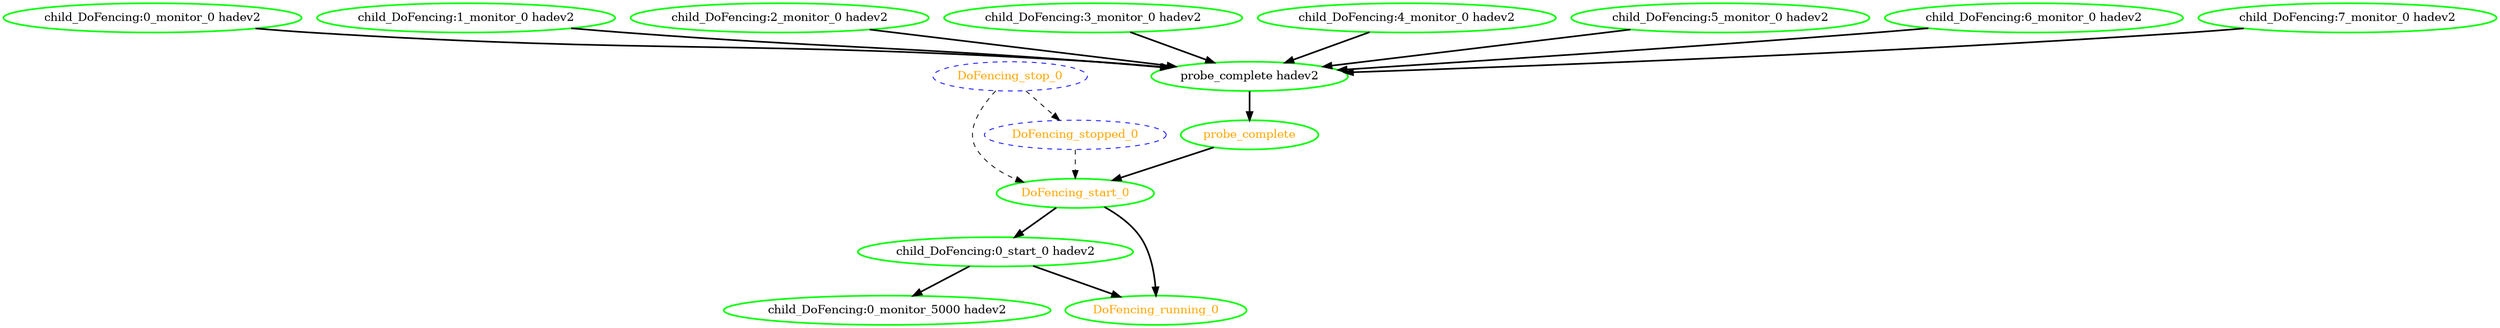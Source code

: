 digraph "g" {
	size = "30,30"
"probe_complete" [ style=bold color="green" fontcolor="orange" ]
"probe_complete hadev2" [ style=bold color="green" fontcolor="black" ]
"child_DoFencing:0_monitor_0 hadev2" [ style=bold color="green" fontcolor="black" ]
"child_DoFencing:1_monitor_0 hadev2" [ style=bold color="green" fontcolor="black" ]
"child_DoFencing:2_monitor_0 hadev2" [ style=bold color="green" fontcolor="black" ]
"child_DoFencing:3_monitor_0 hadev2" [ style=bold color="green" fontcolor="black" ]
"child_DoFencing:4_monitor_0 hadev2" [ style=bold color="green" fontcolor="black" ]
"child_DoFencing:5_monitor_0 hadev2" [ style=bold color="green" fontcolor="black" ]
"child_DoFencing:6_monitor_0 hadev2" [ style=bold color="green" fontcolor="black" ]
"child_DoFencing:7_monitor_0 hadev2" [ style=bold color="green" fontcolor="black" ]
"child_DoFencing:0_start_0 hadev2" [ style=bold color="green" fontcolor="black" ]
"child_DoFencing:0_monitor_5000 hadev2" [ style=bold color="green" fontcolor="black" ]
"DoFencing_start_0" [ style=bold color="green" fontcolor="orange" ]
"DoFencing_running_0" [ style=bold color="green" fontcolor="orange" ]
"DoFencing_stop_0" [ style="dashed" color="blue" fontcolor="orange" ]
"DoFencing_stopped_0" [ style="dashed" color="blue" fontcolor="orange" ]
"probe_complete hadev2" -> "probe_complete" [ style = bold]
"child_DoFencing:0_monitor_0 hadev2" -> "probe_complete hadev2" [ style = bold]
"child_DoFencing:1_monitor_0 hadev2" -> "probe_complete hadev2" [ style = bold]
"child_DoFencing:2_monitor_0 hadev2" -> "probe_complete hadev2" [ style = bold]
"child_DoFencing:3_monitor_0 hadev2" -> "probe_complete hadev2" [ style = bold]
"child_DoFencing:4_monitor_0 hadev2" -> "probe_complete hadev2" [ style = bold]
"child_DoFencing:5_monitor_0 hadev2" -> "probe_complete hadev2" [ style = bold]
"child_DoFencing:6_monitor_0 hadev2" -> "probe_complete hadev2" [ style = bold]
"child_DoFencing:7_monitor_0 hadev2" -> "probe_complete hadev2" [ style = bold]
"DoFencing_start_0" -> "child_DoFencing:0_start_0 hadev2" [ style = bold]
"child_DoFencing:0_start_0 hadev2" -> "child_DoFencing:0_monitor_5000 hadev2" [ style = bold]
"probe_complete" -> "DoFencing_start_0" [ style = bold]
"DoFencing_stop_0" -> "DoFencing_start_0" [ style = dashed]
"DoFencing_stopped_0" -> "DoFencing_start_0" [ style = dashed]
"child_DoFencing:0_start_0 hadev2" -> "DoFencing_running_0" [ style = bold]
"DoFencing_start_0" -> "DoFencing_running_0" [ style = bold]
"DoFencing_stop_0" -> "DoFencing_stopped_0" [ style = dashed]
}
